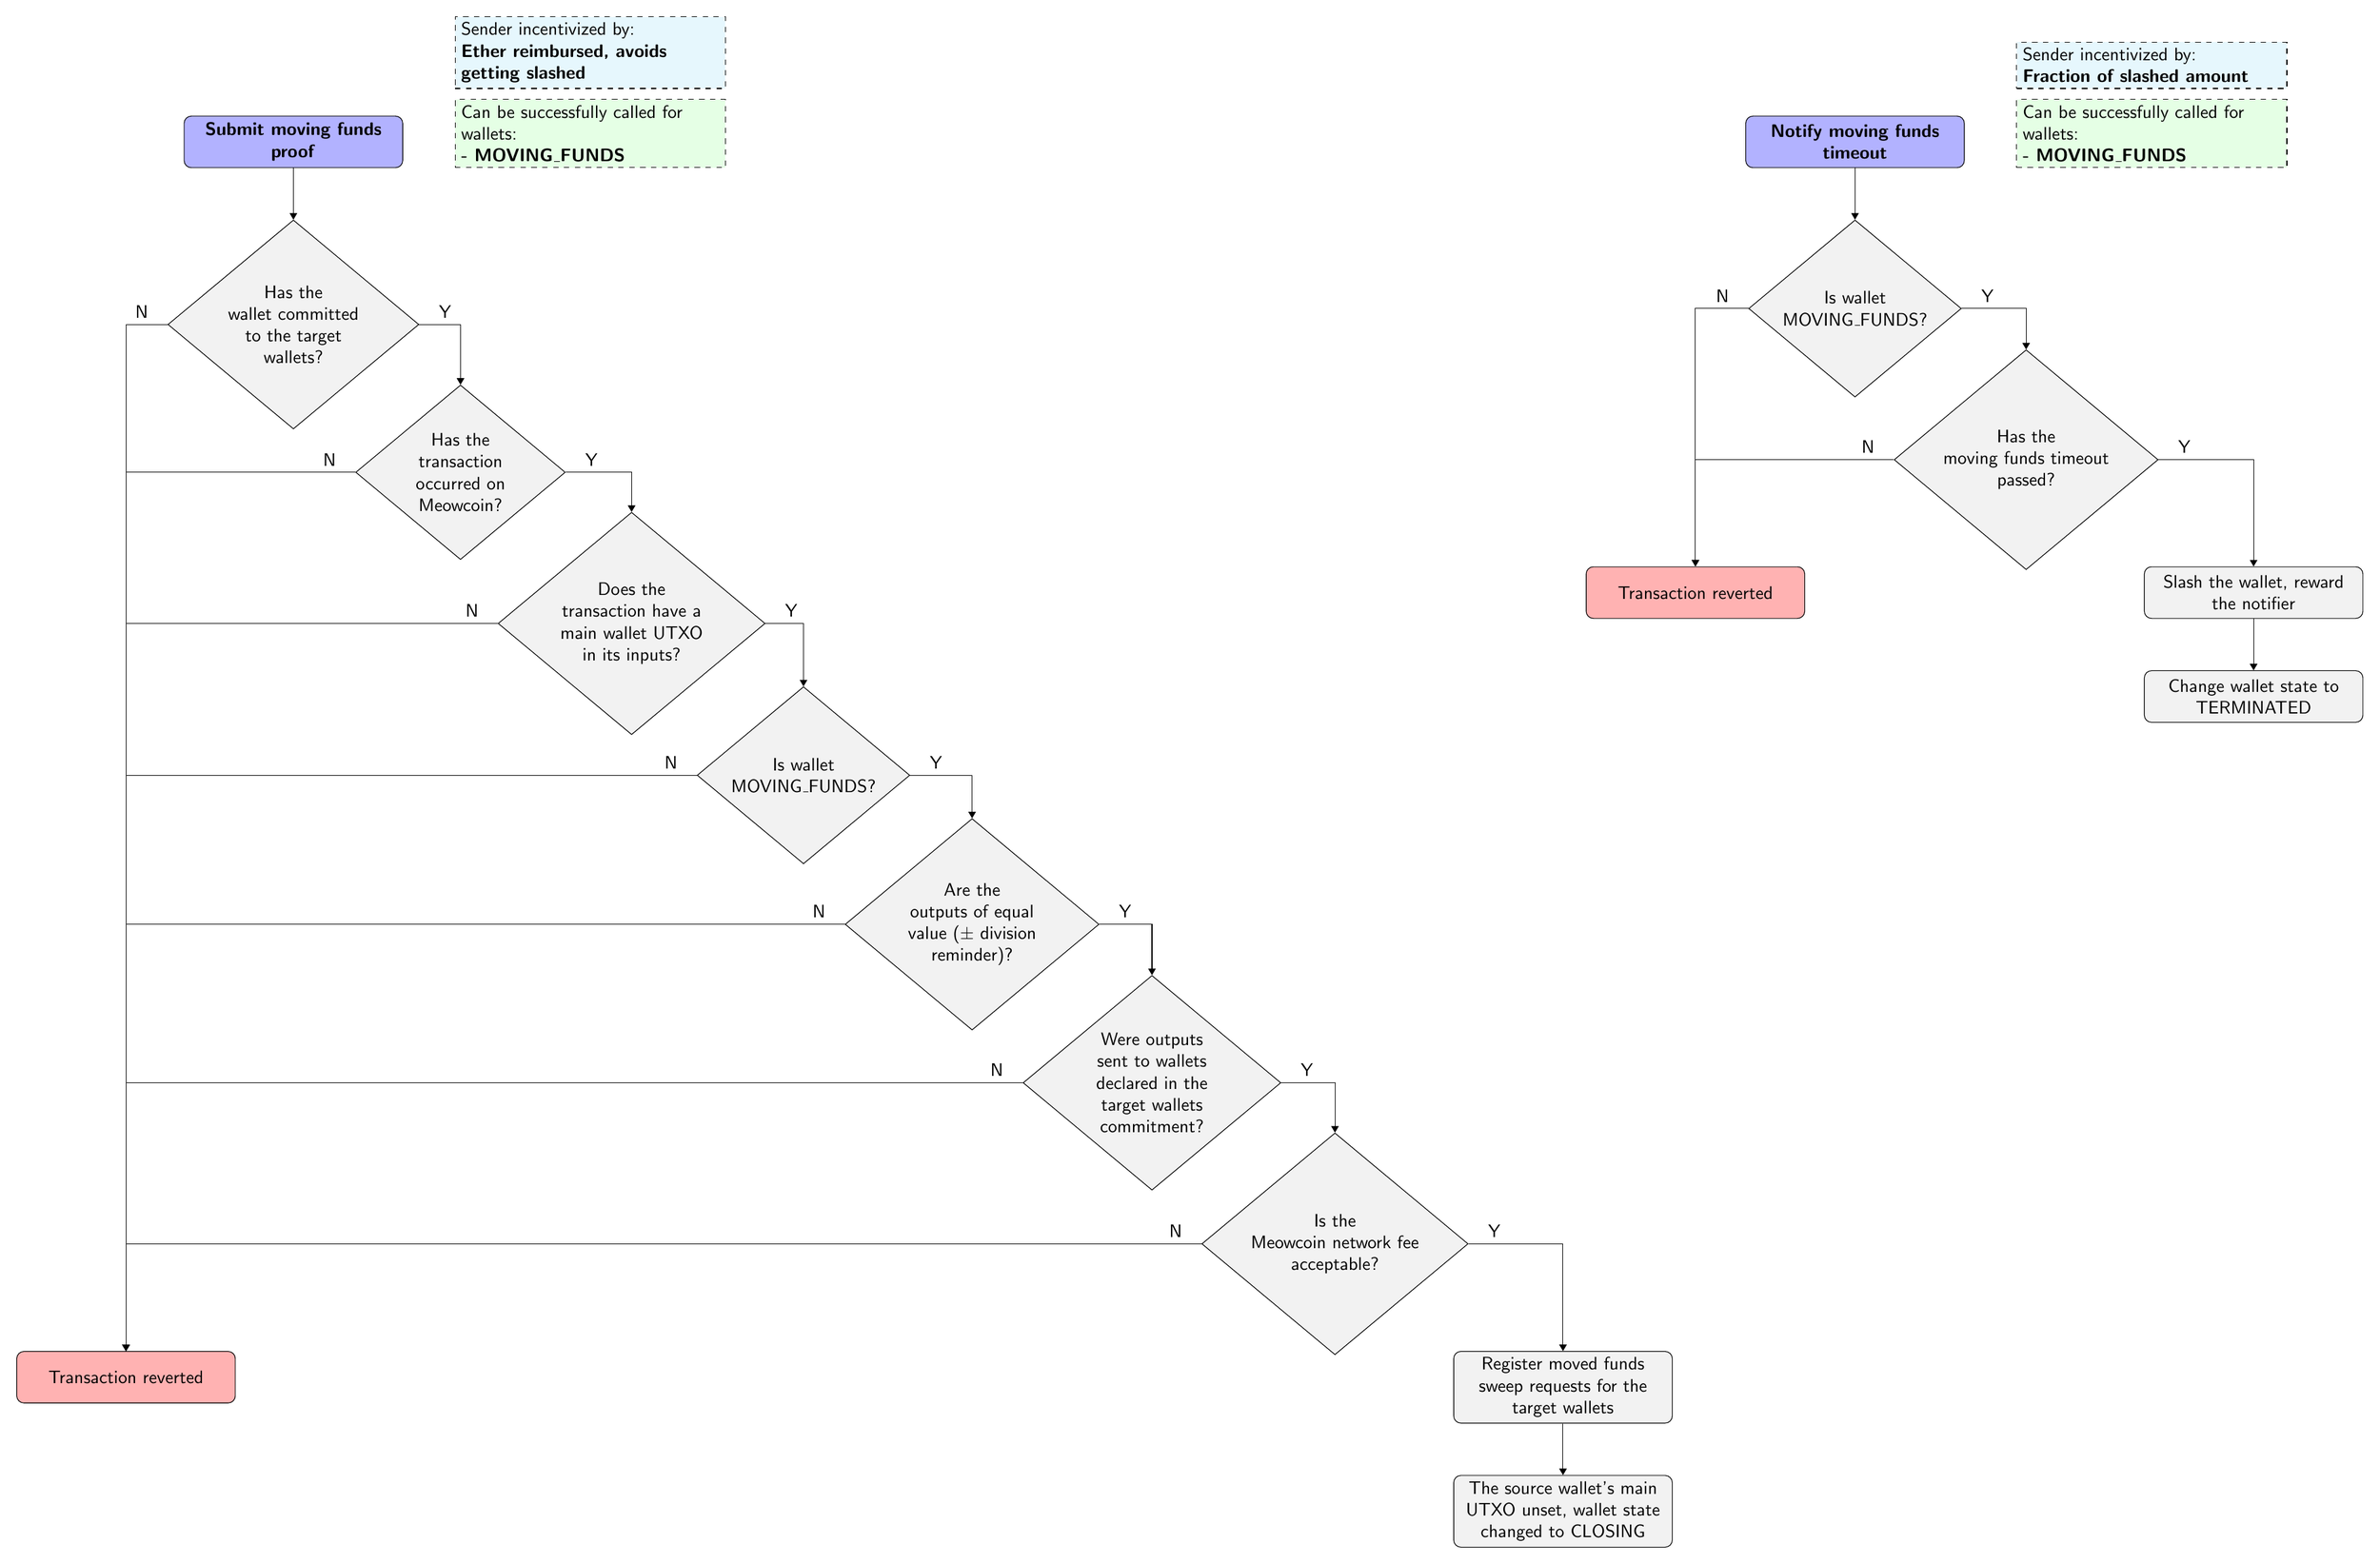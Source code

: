 % TIP: To generate `.pdf` file out of this `.tikz` file run:
% `pdflatex filename.tikz`.
% To install `pdflatex` on MacOS either run `brew install --cask mactex` (not
% recommended, downloads 4GB of data) or install `basictex` distribution plus
% needed packages (recommended, downloads only essential packages):
% ```
% brew install --cask basictex
% sudo tlmgr update --self
% sudo tlmgr install standalone
% sudo tlmgr install comment
% pdflatex <filename>.tikz
%```
% 
% To generate `.png` file out of `.pdf` on MacOS run:
% `convert -density 300 <filename>.pdf -resize 50% <filename>.png`.
% This requires installation of the `imagemagick` tool:
% `brew install imagemagick`.
\documentclass{standalone}%
\usepackage{tikz}%
\usetikzlibrary{positioning,shapes,arrows.meta,chains}%

% These commands are used to draw arrow labels
\newcommand{\yes}{node [auto, pos=0, xshift=5mm]{Y}}%
\newcommand{\no}{node [auto, swap, pos=0, xshift=-5mm]{N}}%

% We need layers to draw the background
\pgfdeclarelayer{background}%
\pgfsetlayers{background,main}%

\begin{document}%
\begin{tikzpicture}[
% Specify styles for nodes:
    base/.style = {rectangle, rounded corners, draw=black,
                   minimum width=4cm, minimum height=1cm,
                   text centered, text width=4cm, align=flush center},
   start/.style = {base, fill=blue!30},
  revert/.style = {base, fill=red!30},
  action/.style = {base, fill=black!5},
   check/.style = {diamond, aspect=1.2, draw=black, fill=black!5,
                   minimum width=1cm, align=center},
   note1/.style = {rectangle, draw, dashed, fill=green!10,
                   align=flush left, text width=5cm},
   note2/.style = {rectangle, draw, dashed, fill=cyan!10,
                   align=flush left, text width=5cm},
              > = Triangle,                  % defines the arrow tip style when `->` is used
           font = \sffamily,
]

% MOVING FUNDS PROOF
% Nodes
\node[start]                                                      (mfp_start)   {\textbf{Submit moving funds proof}};
\node[check, below=of mfp_start]                                  (mfp_check1)  {Has the\\ wallet committed\\ to the target\\ wallets?};
\node[check, below right=of mfp_check1]                           (mfp_check2)  {Has the\\ transaction\\ occurred on\\ Meowcoin?};
\node[check, below right=of mfp_check2]                           (mfp_check3)  {Does the\\ transaction have a\\ main wallet UTXO\\ in its inputs?};
\node[check, below right=of mfp_check3]                           (mfp_check4)  {Is wallet\\ MOVING\_FUNDS?};
\node[check, below right=of mfp_check4]                           (mfp_check5)  {Are the\\ outputs of equal\\ value ($\pm$ division\\ reminder)?};
\node[check, below right=of mfp_check5]                           (mfp_check6)  {Were outputs\\ sent to wallets\\ declared in the\\ target wallets\\ commitment?};
\node[check, below right=of mfp_check6]                           (mfp_check7)  {Is the\\ Meowcoin network fee\\ acceptable?}; 
\node[revert, below left=of mfp_check7, xshift=-19cm]             (mfp_revert1) {Transaction reverted};
\node[action, below right=of mfp_check7]                          (mfp_action1) {Register moved funds sweep requests for the target wallets};
\node[action, below=of mfp_action1]                               (mfp_action2) {The source wallet's main UTXO unset, wallet state changed to CLOSING};
\node[note1, right=of mfp_start.south east, anchor=south west]    (mfp_note1)   {Can be successfully called for wallets:\\
                                                                                 \textbf{- MOVING\_FUNDS}};
\node[note2, above=of mfp_note1.north, anchor=south, yshift=-8mm] (mfp_note2)   {Sender incentivized by:\\ \textbf{Ether reimbursed, avoids getting slashed}};

% Arrows
\draw[->] (mfp_start)   -- (mfp_check1);
\draw[->] (mfp_check1)  -| (mfp_revert1) \no;
\draw[->] (mfp_check1)  -| (mfp_check2)  \yes;
\draw[->] (mfp_check2)  -| (mfp_revert1) \no;
\draw[->] (mfp_check2)  -| (mfp_check3)  \yes;
\draw[->] (mfp_check3)  -| (mfp_revert1) \no;
\draw[->] (mfp_check3)  -| (mfp_check4)  \yes;
\draw[->] (mfp_check4)  -| (mfp_revert1) \no;
\draw[->] (mfp_check4)  -| (mfp_check5)  \yes;
\draw[->] (mfp_check5)  -| (mfp_revert1) \no;
\draw[->] (mfp_check5)  -| (mfp_check6)  \yes;
\draw[->] (mfp_check6)  -| (mfp_revert1) \no;
\draw[->] (mfp_check6)  -| (mfp_check7) \yes;
\draw[->] (mfp_check7)  -| (mfp_revert1) \no;
\draw[->] (mfp_check7)  -| (mfp_action1) \yes;
\draw[->] (mfp_action1) -- (mfp_action2);


% MOVING FUNDS TIMEOUT
% Nodes
\node[start, right=of mfp_start, xshift=25cm]                     (mft_start)   {\textbf{Notify moving funds timeout}};
\node[check, below=of mft_start]                                  (mft_check1)  {Is wallet\\ MOVING\_FUNDS?};
\node[check, below right=of mft_check1]                           (mft_check2)  {Has the\\ moving funds timeout\\ passed?};              
\node[revert, below left=of mft_check2, xshift=-2cm]              (mft_revert1) {Transaction reverted};
\node[action, below right=of mft_check2]                          (mft_action1) {Slash the wallet, reward the notifier};
\node[action, below=of mft_action1]                               (mft_action2) {Change wallet state to TERMINATED};
\node[note1, right=of mft_start.south east, anchor=south west]    (mft_note1)   {Can be successfully called for wallets:\\
                                                                                 \textbf{- MOVING\_FUNDS}};
\node[note2, above=of mft_note1.north, anchor=south, yshift=-8mm] (mft_note2)   {Sender incentivized by:\\ \textbf{Fraction of slashed amount}};

% Arrows
\draw[->] (mft_start)   -- (mft_check1);
\draw[->] (mft_check1)  -| (mft_revert1) \no;
\draw[->] (mft_check1)  -| (mft_check2)  \yes;
\draw[->] (mft_check2)  -| (mft_revert1) \no;
\draw[->] (mft_check2)  -| (mft_action1) \yes;
\draw[->] (mft_action1) -- (mft_action2);


% BACKGROUND
% To draw the background behind the nodes and other objects we use pgf layers. 
% We calculate top left and bottom right corners position of current canvas and
% construct white background between those points expanded by some small amount.
% This gives us nice little margin around the diagram.

\begin{pgfonlayer}{background}
  \path (current bounding box.north west)+(-0.2,0.2) node (a) {};
  \path (current bounding box.south east)+(0.2,-0.2) node (b) {};
  \path[fill=white] (a) rectangle (b);
\end{pgfonlayer}

\end{tikzpicture}
\end{document}
